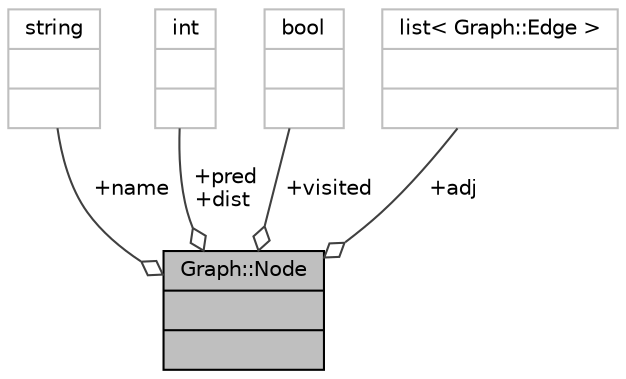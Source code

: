 digraph "Graph::Node"
{
 // LATEX_PDF_SIZE
  bgcolor="transparent";
  edge [fontname="Helvetica",fontsize="10",labelfontname="Helvetica",labelfontsize="10"];
  node [fontname="Helvetica",fontsize="10",shape=record];
  Node1 [label="{Graph::Node\n||}",height=0.2,width=0.4,color="black", fillcolor="grey75", style="filled", fontcolor="black",tooltip=" "];
  Node2 -> Node1 [color="grey25",fontsize="10",style="solid",label=" +name" ,arrowhead="odiamond"];
  Node2 [label="{string\n||}",height=0.2,width=0.4,color="grey75",tooltip=" "];
  Node3 -> Node1 [color="grey25",fontsize="10",style="solid",label=" +pred\n+dist" ,arrowhead="odiamond"];
  Node3 [label="{int\n||}",height=0.2,width=0.4,color="grey75",tooltip=" "];
  Node4 -> Node1 [color="grey25",fontsize="10",style="solid",label=" +visited" ,arrowhead="odiamond"];
  Node4 [label="{bool\n||}",height=0.2,width=0.4,color="grey75",tooltip=" "];
  Node5 -> Node1 [color="grey25",fontsize="10",style="solid",label=" +adj" ,arrowhead="odiamond"];
  Node5 [label="{list\< Graph::Edge \>\n||}",height=0.2,width=0.4,color="grey75",tooltip=" "];
}
